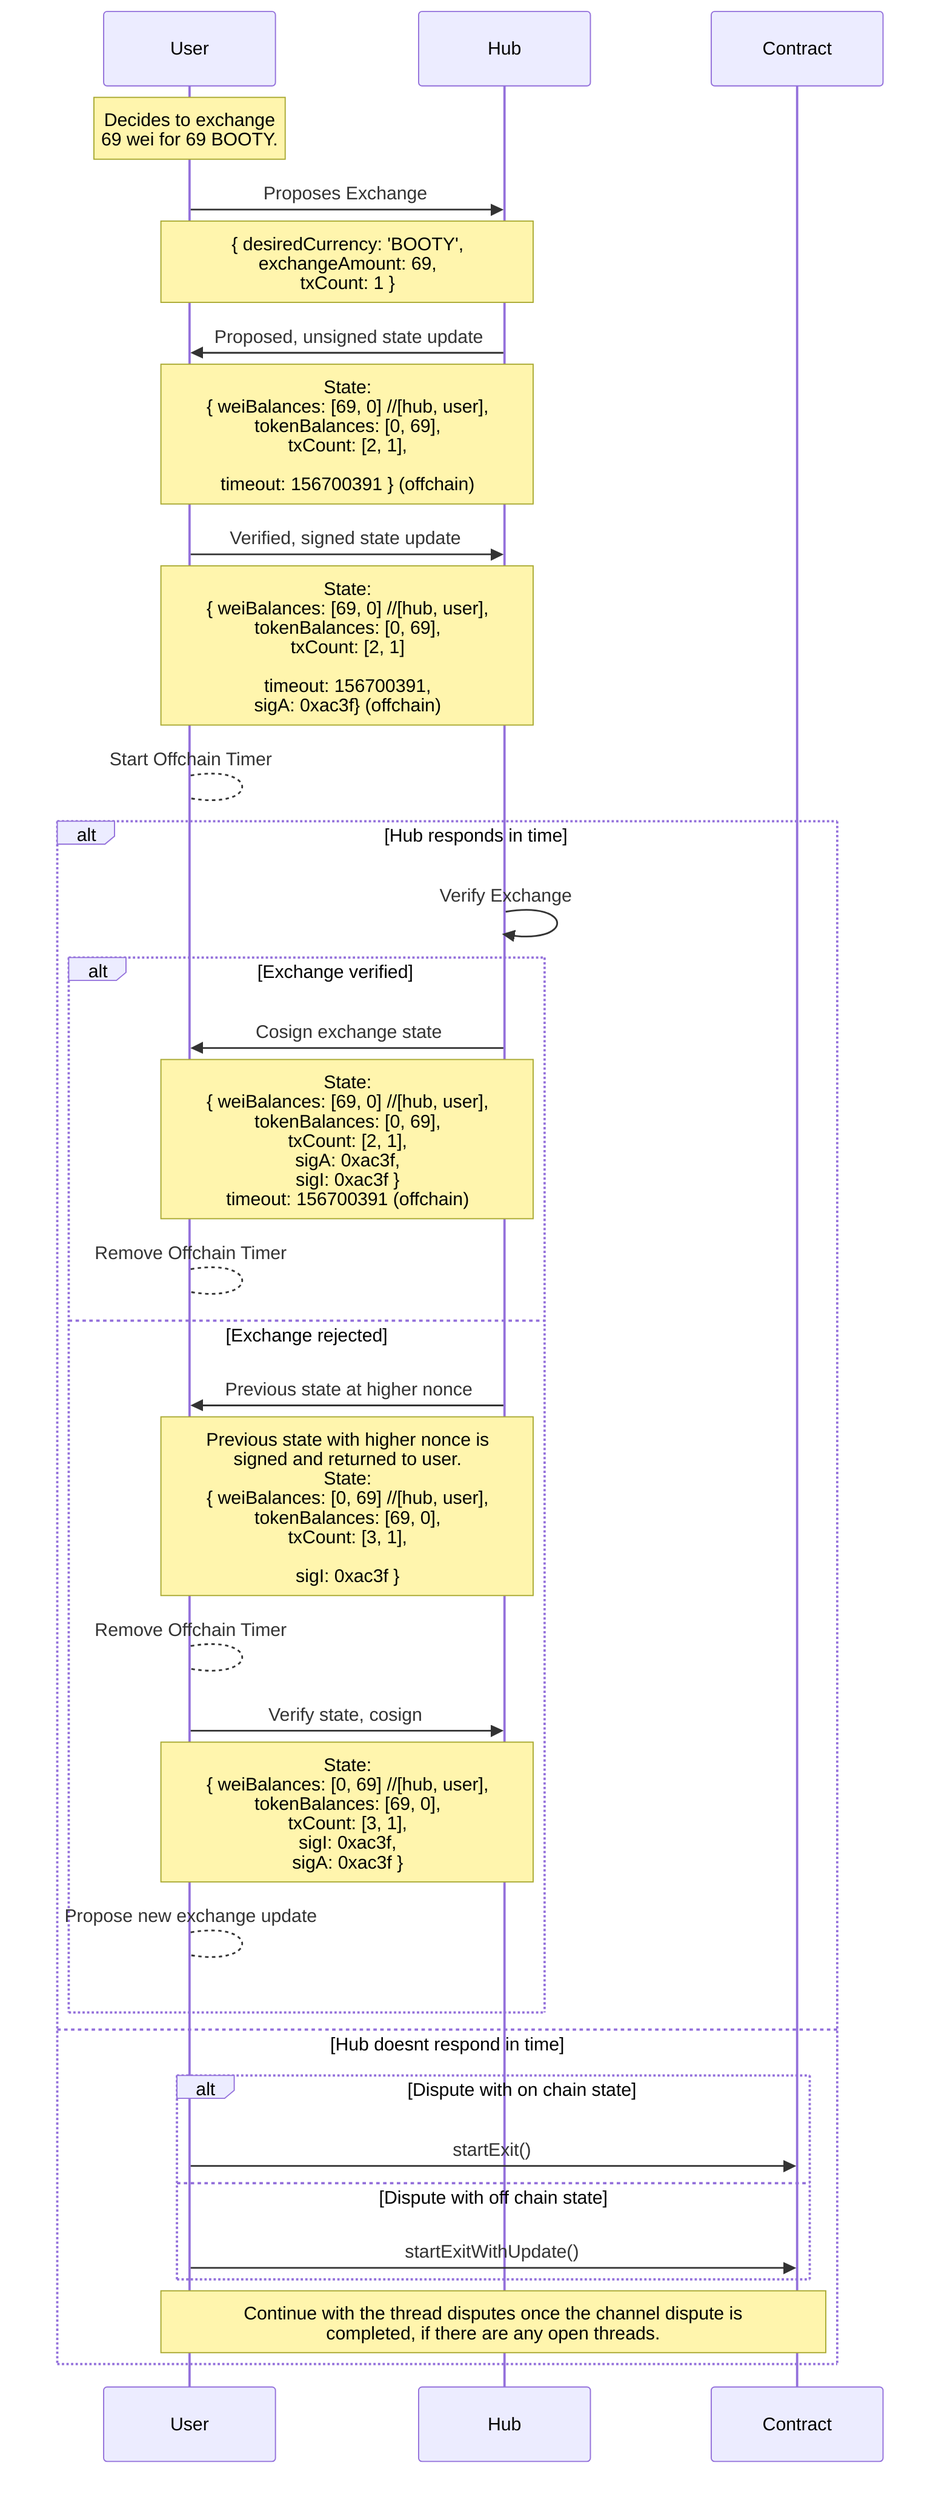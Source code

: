 sequenceDiagram

    # title <u>Offchain Exchange</u>

    # aliases
    participant User
    participant Hub
    participant Contract


    Note over User: Decides to exchange <br> 69 wei for 69 BOOTY.


    User->>Hub: Proposes Exchange
    Note over User,Hub: { desiredCurrency: 'BOOTY',<br>exchangeAmount: 69,<br>txCount: 1 }

Hub->>User: Proposed, unsigned state update
Note over User,Hub: State: <br> { weiBalances: [69, 0] //[hub, user], <br> tokenBalances: [0, 69], <br> txCount: [2, 1],<br><br> timeout: 156700391 } (offchain)

User->>Hub: Verified, signed state update
Note over User,Hub: State: <br> { weiBalances: [69, 0] //[hub, user], <br> tokenBalances: [0, 69], <br> txCount: [2, 1] <br><br> timeout: 156700391,<br>sigA: 0xac3f} (offchain)
    User-->User: Start Offchain Timer

    alt Hub responds in time

        Hub->>Hub: Verify Exchange

        alt Exchange verified
            
            Hub->>User: Cosign exchange state
            Note over User,Hub: State: <br> { weiBalances: [69, 0] //[hub, user], <br> tokenBalances: [0, 69], <br> txCount: [2, 1], <br>sigA: 0xac3f, <br>sigI: 0xac3f } <br> timeout: 156700391 (offchain)
      
            User-->User: Remove Offchain Timer

        else Exchange rejected
            
            Hub->>User: Previous state at higher nonce
            Note over User,Hub: Previous state with higher nonce is <br> signed and returned to user. <br> State: <br> { weiBalances: [0, 69] //[hub, user], <br> tokenBalances: [69, 0], <br> txCount: [3, 1], <br><br>sigI: 0xac3f }

            User-->User: Remove Offchain Timer

            User->>Hub: Verify state, cosign
            Note over User,Hub: State: <br> { weiBalances: [0, 69] //[hub, user], <br> tokenBalances: [69, 0], <br> txCount: [3, 1], <br>sigI: 0xac3f, <br>sigA: 0xac3f }

            User-->User: Propose new exchange update

        end

    else Hub doesnt respond in time
    
        alt Dispute with on chain state
            User->>Contract: startExit()
        else Dispute with off chain state
            User->>Contract: startExitWithUpdate()
        end

        Note over User,Contract: Continue with the thread disputes once the channel dispute is<br> completed, if there are any open threads.
    end
